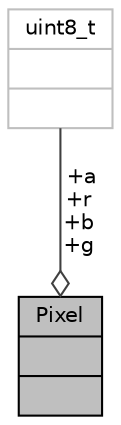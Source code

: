 digraph "Pixel"
{
 // LATEX_PDF_SIZE
  edge [fontname="Helvetica",fontsize="10",labelfontname="Helvetica",labelfontsize="10"];
  node [fontname="Helvetica",fontsize="10",shape=record];
  Node1 [label="{Pixel\n||}",height=0.2,width=0.4,color="black", fillcolor="grey75", style="filled", fontcolor="black",tooltip="Pixel in RGBA representation."];
  Node2 -> Node1 [color="grey25",fontsize="10",style="solid",label=" +a\n+r\n+b\n+g" ,arrowhead="odiamond"];
  Node2 [label="{uint8_t\n||}",height=0.2,width=0.4,color="grey75", fillcolor="white", style="filled",tooltip=" "];
}
